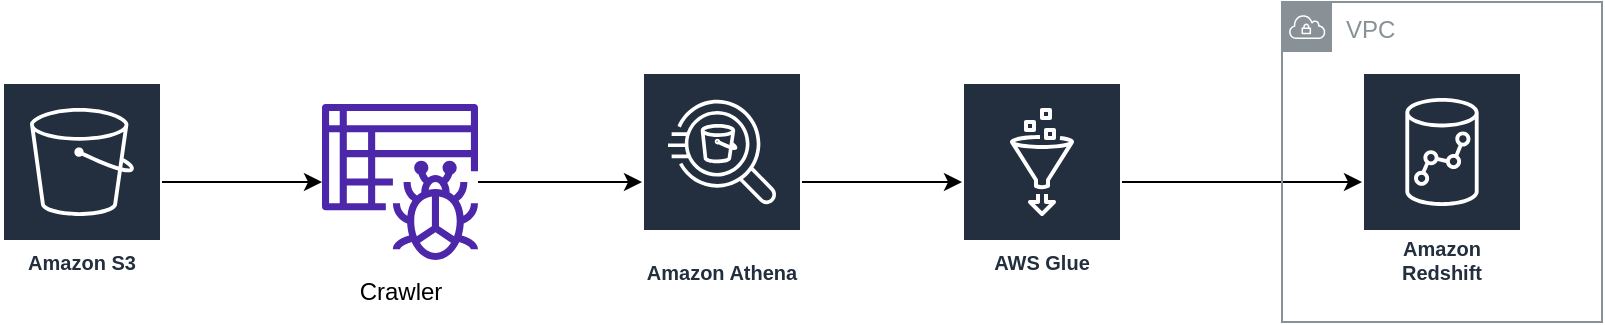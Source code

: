 <mxfile version="21.5.0" type="device">
  <diagram name="Página-1" id="bj4XQp-wi4xuRHd3fd1C">
    <mxGraphModel dx="1050" dy="573" grid="1" gridSize="10" guides="1" tooltips="1" connect="1" arrows="1" fold="1" page="1" pageScale="1" pageWidth="827" pageHeight="1169" math="0" shadow="0">
      <root>
        <mxCell id="0" />
        <mxCell id="1" parent="0" />
        <mxCell id="_GbngZLntbzM7L3Xs-Jt-8" style="edgeStyle=orthogonalEdgeStyle;rounded=0;orthogonalLoop=1;jettySize=auto;html=1;" edge="1" parent="1" source="_GbngZLntbzM7L3Xs-Jt-1" target="_GbngZLntbzM7L3Xs-Jt-2">
          <mxGeometry relative="1" as="geometry" />
        </mxCell>
        <mxCell id="_GbngZLntbzM7L3Xs-Jt-1" value="Amazon S3" style="sketch=0;outlineConnect=0;fontColor=#232F3E;gradientColor=none;strokeColor=#ffffff;fillColor=#232F3E;dashed=0;verticalLabelPosition=middle;verticalAlign=bottom;align=center;html=1;whiteSpace=wrap;fontSize=10;fontStyle=1;spacing=3;shape=mxgraph.aws4.productIcon;prIcon=mxgraph.aws4.s3;" vertex="1" parent="1">
          <mxGeometry x="80" y="160" width="80" height="100" as="geometry" />
        </mxCell>
        <mxCell id="_GbngZLntbzM7L3Xs-Jt-9" style="edgeStyle=orthogonalEdgeStyle;rounded=0;orthogonalLoop=1;jettySize=auto;html=1;" edge="1" parent="1" source="_GbngZLntbzM7L3Xs-Jt-2" target="_GbngZLntbzM7L3Xs-Jt-3">
          <mxGeometry relative="1" as="geometry" />
        </mxCell>
        <mxCell id="_GbngZLntbzM7L3Xs-Jt-2" value="" style="sketch=0;outlineConnect=0;fontColor=#232F3E;gradientColor=none;fillColor=#4D27AA;strokeColor=none;dashed=0;verticalLabelPosition=bottom;verticalAlign=top;align=center;html=1;fontSize=12;fontStyle=0;aspect=fixed;pointerEvents=1;shape=mxgraph.aws4.glue_crawlers;" vertex="1" parent="1">
          <mxGeometry x="240" y="171" width="78" height="78" as="geometry" />
        </mxCell>
        <mxCell id="_GbngZLntbzM7L3Xs-Jt-10" style="edgeStyle=orthogonalEdgeStyle;rounded=0;orthogonalLoop=1;jettySize=auto;html=1;" edge="1" parent="1" source="_GbngZLntbzM7L3Xs-Jt-3" target="_GbngZLntbzM7L3Xs-Jt-4">
          <mxGeometry relative="1" as="geometry" />
        </mxCell>
        <mxCell id="_GbngZLntbzM7L3Xs-Jt-3" value="Amazon Athena" style="sketch=0;outlineConnect=0;fontColor=#232F3E;gradientColor=none;strokeColor=#ffffff;fillColor=#232F3E;dashed=0;verticalLabelPosition=middle;verticalAlign=bottom;align=center;html=1;whiteSpace=wrap;fontSize=10;fontStyle=1;spacing=3;shape=mxgraph.aws4.productIcon;prIcon=mxgraph.aws4.athena;" vertex="1" parent="1">
          <mxGeometry x="400" y="155" width="80" height="110" as="geometry" />
        </mxCell>
        <mxCell id="_GbngZLntbzM7L3Xs-Jt-11" style="edgeStyle=orthogonalEdgeStyle;rounded=0;orthogonalLoop=1;jettySize=auto;html=1;" edge="1" parent="1" source="_GbngZLntbzM7L3Xs-Jt-4" target="_GbngZLntbzM7L3Xs-Jt-6">
          <mxGeometry relative="1" as="geometry" />
        </mxCell>
        <mxCell id="_GbngZLntbzM7L3Xs-Jt-4" value="AWS Glue" style="sketch=0;outlineConnect=0;fontColor=#232F3E;gradientColor=none;strokeColor=#ffffff;fillColor=#232F3E;dashed=0;verticalLabelPosition=middle;verticalAlign=bottom;align=center;html=1;whiteSpace=wrap;fontSize=10;fontStyle=1;spacing=3;shape=mxgraph.aws4.productIcon;prIcon=mxgraph.aws4.glue;" vertex="1" parent="1">
          <mxGeometry x="560" y="160" width="80" height="100" as="geometry" />
        </mxCell>
        <mxCell id="_GbngZLntbzM7L3Xs-Jt-5" value="VPC" style="sketch=0;outlineConnect=0;gradientColor=none;html=1;whiteSpace=wrap;fontSize=12;fontStyle=0;shape=mxgraph.aws4.group;grIcon=mxgraph.aws4.group_vpc;strokeColor=#879196;fillColor=none;verticalAlign=top;align=left;spacingLeft=30;fontColor=#879196;dashed=0;" vertex="1" parent="1">
          <mxGeometry x="720" y="120" width="160" height="160" as="geometry" />
        </mxCell>
        <mxCell id="_GbngZLntbzM7L3Xs-Jt-6" value="Amazon Redshift" style="sketch=0;outlineConnect=0;fontColor=#232F3E;gradientColor=none;strokeColor=#ffffff;fillColor=#232F3E;dashed=0;verticalLabelPosition=middle;verticalAlign=bottom;align=center;html=1;whiteSpace=wrap;fontSize=10;fontStyle=1;spacing=3;shape=mxgraph.aws4.productIcon;prIcon=mxgraph.aws4.redshift;" vertex="1" parent="1">
          <mxGeometry x="760" y="155" width="80" height="110" as="geometry" />
        </mxCell>
        <mxCell id="_GbngZLntbzM7L3Xs-Jt-12" value="Crawler" style="text;html=1;align=center;verticalAlign=middle;resizable=0;points=[];autosize=1;strokeColor=none;fillColor=none;" vertex="1" parent="1">
          <mxGeometry x="249" y="250" width="60" height="30" as="geometry" />
        </mxCell>
      </root>
    </mxGraphModel>
  </diagram>
</mxfile>
